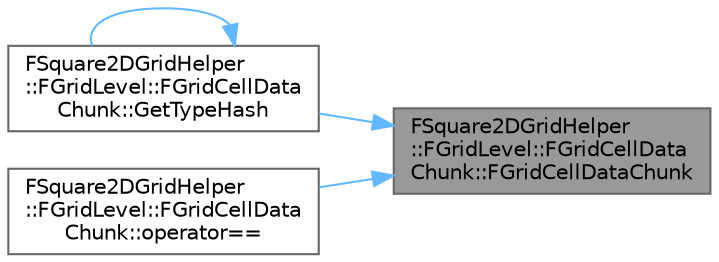 digraph "FSquare2DGridHelper::FGridLevel::FGridCellDataChunk::FGridCellDataChunk"
{
 // INTERACTIVE_SVG=YES
 // LATEX_PDF_SIZE
  bgcolor="transparent";
  edge [fontname=Helvetica,fontsize=10,labelfontname=Helvetica,labelfontsize=10];
  node [fontname=Helvetica,fontsize=10,shape=box,height=0.2,width=0.4];
  rankdir="RL";
  Node1 [id="Node000001",label="FSquare2DGridHelper\l::FGridLevel::FGridCellData\lChunk::FGridCellDataChunk",height=0.2,width=0.4,color="gray40", fillcolor="grey60", style="filled", fontcolor="black",tooltip=" "];
  Node1 -> Node2 [id="edge1_Node000001_Node000002",dir="back",color="steelblue1",style="solid",tooltip=" "];
  Node2 [id="Node000002",label="FSquare2DGridHelper\l::FGridLevel::FGridCellData\lChunk::GetTypeHash",height=0.2,width=0.4,color="grey40", fillcolor="white", style="filled",URL="$db/dde/structFSquare2DGridHelper_1_1FGridLevel_1_1FGridCellDataChunk.html#a6d4cb6512a334415d3282797c80fb306",tooltip=" "];
  Node2 -> Node2 [id="edge2_Node000002_Node000002",dir="back",color="steelblue1",style="solid",tooltip=" "];
  Node1 -> Node3 [id="edge3_Node000001_Node000003",dir="back",color="steelblue1",style="solid",tooltip=" "];
  Node3 [id="Node000003",label="FSquare2DGridHelper\l::FGridLevel::FGridCellData\lChunk::operator==",height=0.2,width=0.4,color="grey40", fillcolor="white", style="filled",URL="$db/dde/structFSquare2DGridHelper_1_1FGridLevel_1_1FGridCellDataChunk.html#a588f36695b7ec15cdefa34e73412dc00",tooltip=" "];
}
